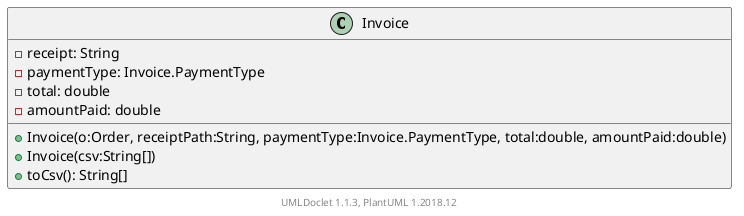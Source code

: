 @startuml

    class Invoice [[../sg/edu/ntu/scse/cz2002/features/Invoice.html]] {
        -receipt: String
        -paymentType: Invoice.PaymentType
        -total: double
        -amountPaid: double
        +Invoice(o:Order, receiptPath:String, paymentType:Invoice.PaymentType, total:double, amountPaid:double)
        +Invoice(csv:String[])
        +toCsv(): String[]
    }


    center footer UMLDoclet 1.1.3, PlantUML 1.2018.12
@enduml
